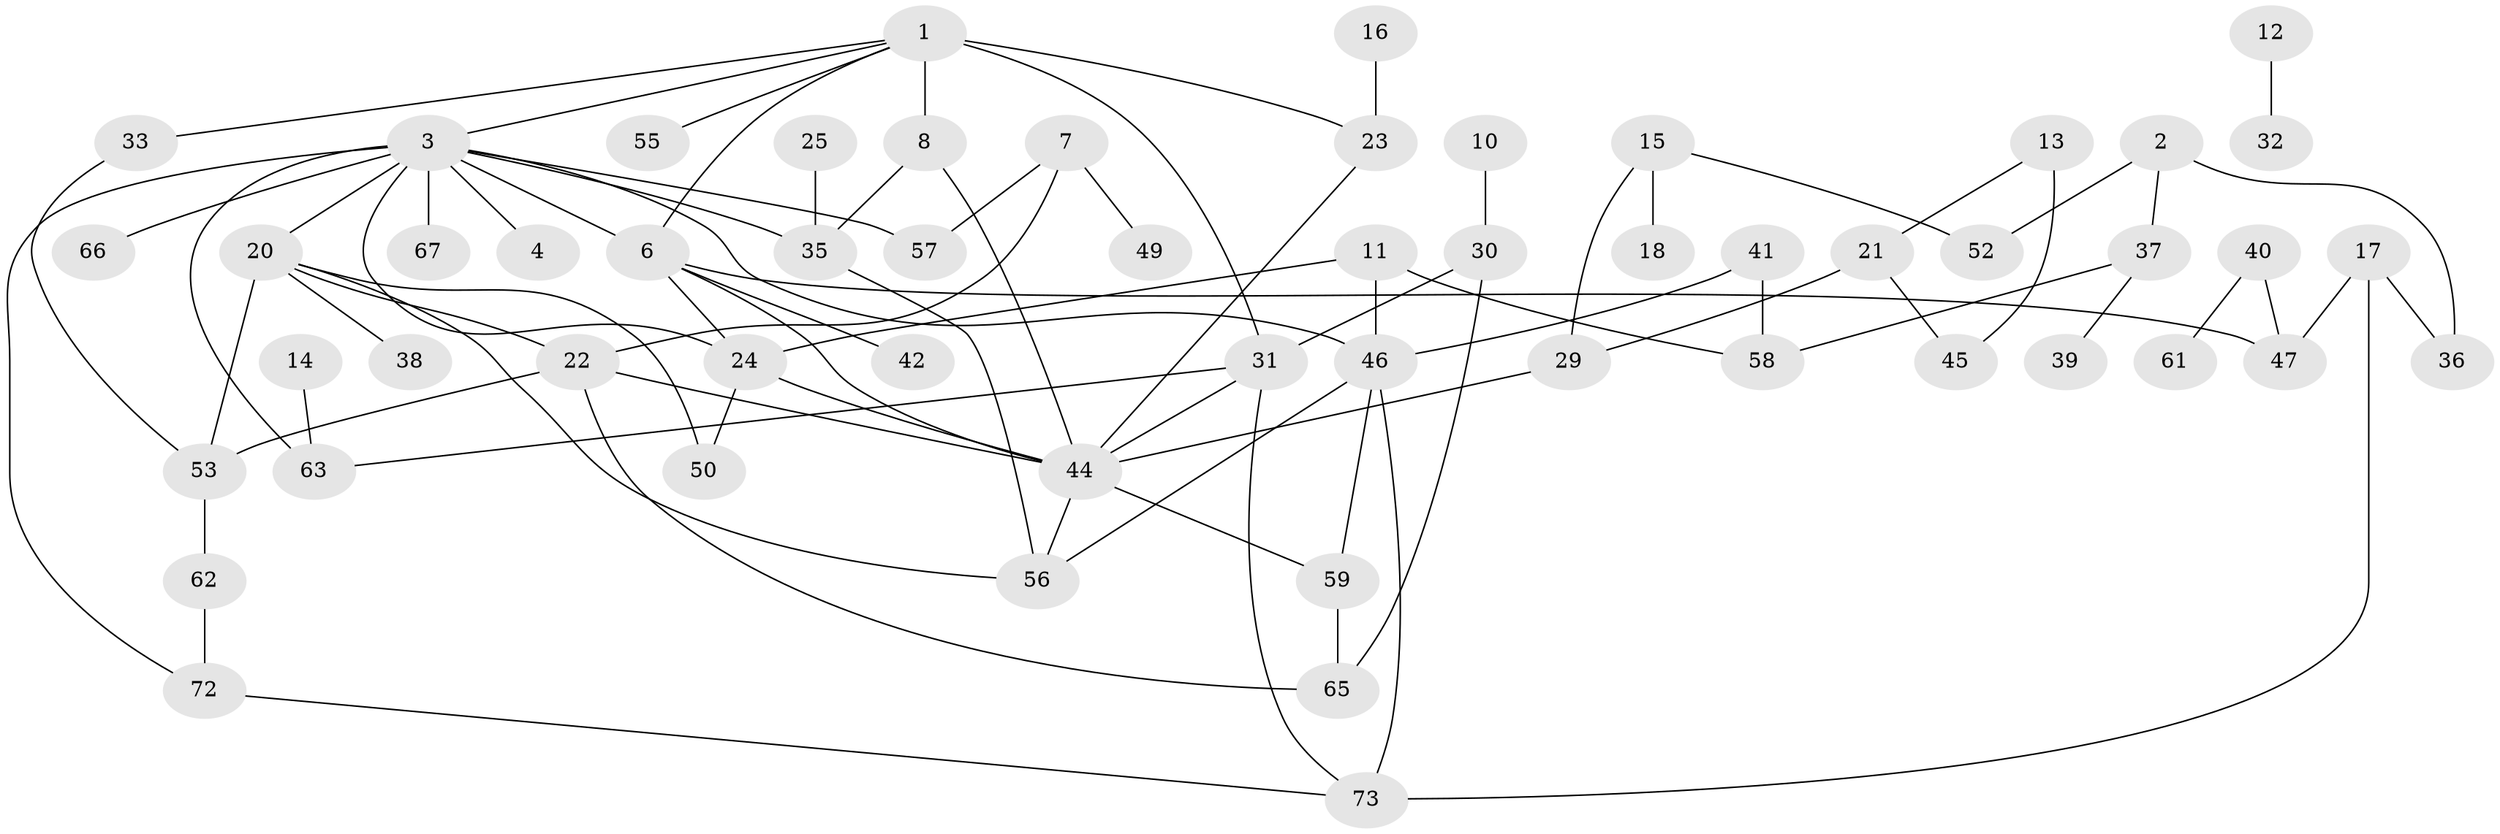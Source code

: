 // original degree distribution, {3: 0.16891891891891891, 4: 0.16891891891891891, 1: 0.25675675675675674, 0: 0.10810810810810811, 2: 0.2635135135135135, 5: 0.02702702702702703, 7: 0.006756756756756757}
// Generated by graph-tools (version 1.1) at 2025/33/03/09/25 02:33:39]
// undirected, 56 vertices, 82 edges
graph export_dot {
graph [start="1"]
  node [color=gray90,style=filled];
  1;
  2;
  3;
  4;
  6;
  7;
  8;
  10;
  11;
  12;
  13;
  14;
  15;
  16;
  17;
  18;
  20;
  21;
  22;
  23;
  24;
  25;
  29;
  30;
  31;
  32;
  33;
  35;
  36;
  37;
  38;
  39;
  40;
  41;
  42;
  44;
  45;
  46;
  47;
  49;
  50;
  52;
  53;
  55;
  56;
  57;
  58;
  59;
  61;
  62;
  63;
  65;
  66;
  67;
  72;
  73;
  1 -- 3 [weight=1.0];
  1 -- 6 [weight=1.0];
  1 -- 8 [weight=3.0];
  1 -- 23 [weight=1.0];
  1 -- 31 [weight=1.0];
  1 -- 33 [weight=1.0];
  1 -- 55 [weight=1.0];
  2 -- 36 [weight=1.0];
  2 -- 37 [weight=1.0];
  2 -- 52 [weight=1.0];
  3 -- 4 [weight=1.0];
  3 -- 6 [weight=1.0];
  3 -- 20 [weight=2.0];
  3 -- 24 [weight=1.0];
  3 -- 35 [weight=1.0];
  3 -- 46 [weight=1.0];
  3 -- 57 [weight=1.0];
  3 -- 63 [weight=1.0];
  3 -- 66 [weight=1.0];
  3 -- 67 [weight=1.0];
  3 -- 72 [weight=1.0];
  6 -- 24 [weight=1.0];
  6 -- 42 [weight=1.0];
  6 -- 44 [weight=1.0];
  6 -- 47 [weight=1.0];
  7 -- 22 [weight=1.0];
  7 -- 49 [weight=1.0];
  7 -- 57 [weight=1.0];
  8 -- 35 [weight=1.0];
  8 -- 44 [weight=1.0];
  10 -- 30 [weight=1.0];
  11 -- 24 [weight=1.0];
  11 -- 46 [weight=3.0];
  11 -- 58 [weight=1.0];
  12 -- 32 [weight=1.0];
  13 -- 21 [weight=1.0];
  13 -- 45 [weight=2.0];
  14 -- 63 [weight=1.0];
  15 -- 18 [weight=1.0];
  15 -- 29 [weight=1.0];
  15 -- 52 [weight=1.0];
  16 -- 23 [weight=1.0];
  17 -- 36 [weight=1.0];
  17 -- 47 [weight=1.0];
  17 -- 73 [weight=1.0];
  20 -- 22 [weight=1.0];
  20 -- 38 [weight=1.0];
  20 -- 50 [weight=1.0];
  20 -- 53 [weight=1.0];
  20 -- 56 [weight=1.0];
  21 -- 29 [weight=1.0];
  21 -- 45 [weight=1.0];
  22 -- 44 [weight=1.0];
  22 -- 53 [weight=1.0];
  22 -- 65 [weight=1.0];
  23 -- 44 [weight=1.0];
  24 -- 44 [weight=1.0];
  24 -- 50 [weight=1.0];
  25 -- 35 [weight=2.0];
  29 -- 44 [weight=1.0];
  30 -- 31 [weight=1.0];
  30 -- 65 [weight=1.0];
  31 -- 44 [weight=1.0];
  31 -- 63 [weight=1.0];
  31 -- 73 [weight=1.0];
  33 -- 53 [weight=1.0];
  35 -- 56 [weight=1.0];
  37 -- 39 [weight=1.0];
  37 -- 58 [weight=1.0];
  40 -- 47 [weight=1.0];
  40 -- 61 [weight=1.0];
  41 -- 46 [weight=1.0];
  41 -- 58 [weight=2.0];
  44 -- 56 [weight=1.0];
  44 -- 59 [weight=1.0];
  46 -- 56 [weight=1.0];
  46 -- 59 [weight=1.0];
  46 -- 73 [weight=1.0];
  53 -- 62 [weight=1.0];
  59 -- 65 [weight=1.0];
  62 -- 72 [weight=1.0];
  72 -- 73 [weight=1.0];
}
